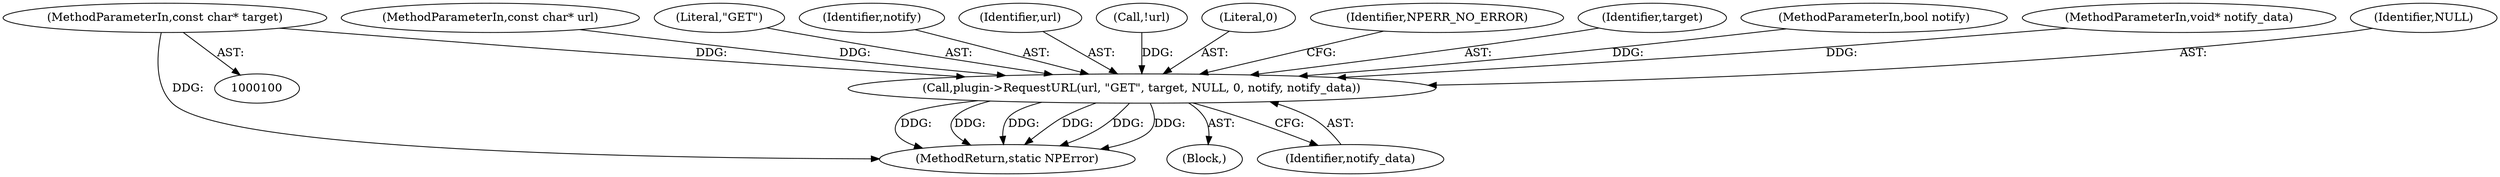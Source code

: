 digraph "0_Chrome_ea3d1d84be3d6f97bf50e76511c9e26af6895533_22@pointer" {
"1000103" [label="(MethodParameterIn,const char* target)"];
"1000127" [label="(Call,plugin->RequestURL(url, \"GET\", target, NULL, 0, notify, notify_data))"];
"1000102" [label="(MethodParameterIn,const char* url)"];
"1000129" [label="(Literal,\"GET\")"];
"1000137" [label="(MethodReturn,static NPError)"];
"1000106" [label="(Block,)"];
"1000134" [label="(Identifier,notify_data)"];
"1000133" [label="(Identifier,notify)"];
"1000128" [label="(Identifier,url)"];
"1000127" [label="(Call,plugin->RequestURL(url, \"GET\", target, NULL, 0, notify, notify_data))"];
"1000108" [label="(Call,!url)"];
"1000132" [label="(Literal,0)"];
"1000136" [label="(Identifier,NPERR_NO_ERROR)"];
"1000103" [label="(MethodParameterIn,const char* target)"];
"1000130" [label="(Identifier,target)"];
"1000104" [label="(MethodParameterIn,bool notify)"];
"1000105" [label="(MethodParameterIn,void* notify_data)"];
"1000131" [label="(Identifier,NULL)"];
"1000103" -> "1000100"  [label="AST: "];
"1000103" -> "1000137"  [label="DDG: "];
"1000103" -> "1000127"  [label="DDG: "];
"1000127" -> "1000106"  [label="AST: "];
"1000127" -> "1000134"  [label="CFG: "];
"1000128" -> "1000127"  [label="AST: "];
"1000129" -> "1000127"  [label="AST: "];
"1000130" -> "1000127"  [label="AST: "];
"1000131" -> "1000127"  [label="AST: "];
"1000132" -> "1000127"  [label="AST: "];
"1000133" -> "1000127"  [label="AST: "];
"1000134" -> "1000127"  [label="AST: "];
"1000136" -> "1000127"  [label="CFG: "];
"1000127" -> "1000137"  [label="DDG: "];
"1000127" -> "1000137"  [label="DDG: "];
"1000127" -> "1000137"  [label="DDG: "];
"1000127" -> "1000137"  [label="DDG: "];
"1000127" -> "1000137"  [label="DDG: "];
"1000127" -> "1000137"  [label="DDG: "];
"1000108" -> "1000127"  [label="DDG: "];
"1000102" -> "1000127"  [label="DDG: "];
"1000104" -> "1000127"  [label="DDG: "];
"1000105" -> "1000127"  [label="DDG: "];
}
